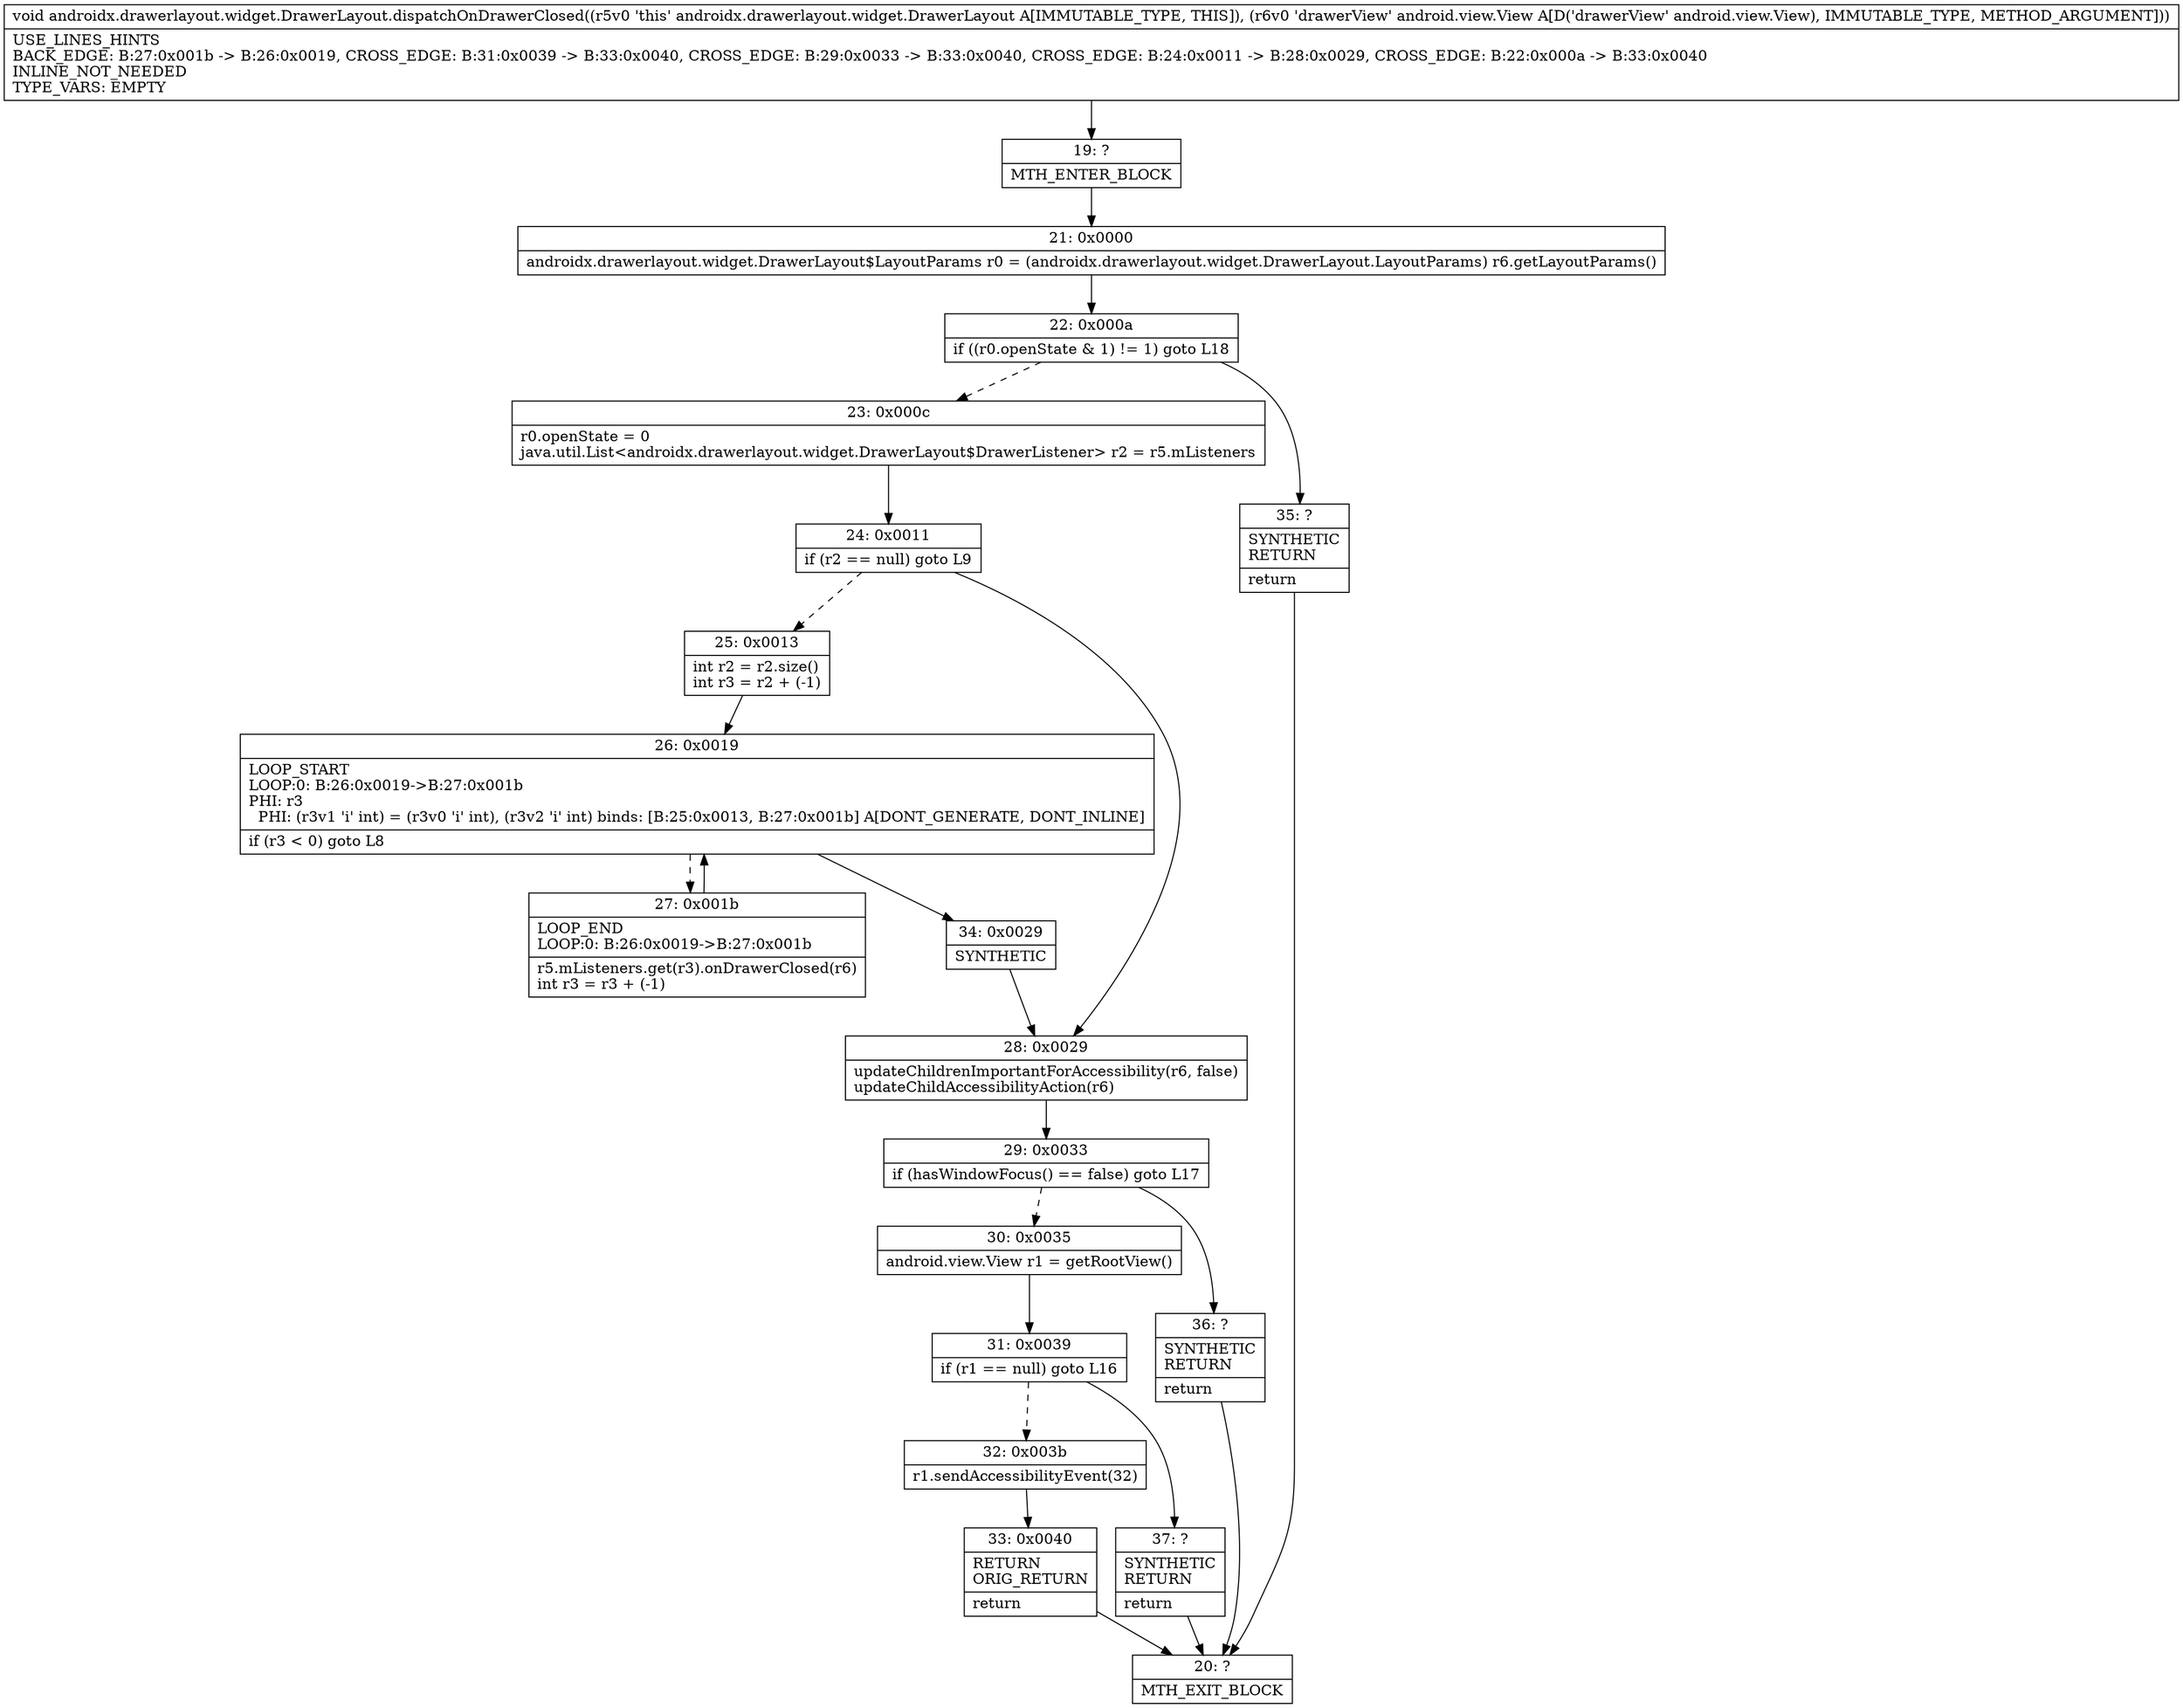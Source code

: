 digraph "CFG forandroidx.drawerlayout.widget.DrawerLayout.dispatchOnDrawerClosed(Landroid\/view\/View;)V" {
Node_19 [shape=record,label="{19\:\ ?|MTH_ENTER_BLOCK\l}"];
Node_21 [shape=record,label="{21\:\ 0x0000|androidx.drawerlayout.widget.DrawerLayout$LayoutParams r0 = (androidx.drawerlayout.widget.DrawerLayout.LayoutParams) r6.getLayoutParams()\l}"];
Node_22 [shape=record,label="{22\:\ 0x000a|if ((r0.openState & 1) != 1) goto L18\l}"];
Node_23 [shape=record,label="{23\:\ 0x000c|r0.openState = 0\ljava.util.List\<androidx.drawerlayout.widget.DrawerLayout$DrawerListener\> r2 = r5.mListeners\l}"];
Node_24 [shape=record,label="{24\:\ 0x0011|if (r2 == null) goto L9\l}"];
Node_25 [shape=record,label="{25\:\ 0x0013|int r2 = r2.size()\lint r3 = r2 + (\-1)\l}"];
Node_26 [shape=record,label="{26\:\ 0x0019|LOOP_START\lLOOP:0: B:26:0x0019\-\>B:27:0x001b\lPHI: r3 \l  PHI: (r3v1 'i' int) = (r3v0 'i' int), (r3v2 'i' int) binds: [B:25:0x0013, B:27:0x001b] A[DONT_GENERATE, DONT_INLINE]\l|if (r3 \< 0) goto L8\l}"];
Node_27 [shape=record,label="{27\:\ 0x001b|LOOP_END\lLOOP:0: B:26:0x0019\-\>B:27:0x001b\l|r5.mListeners.get(r3).onDrawerClosed(r6)\lint r3 = r3 + (\-1)\l}"];
Node_34 [shape=record,label="{34\:\ 0x0029|SYNTHETIC\l}"];
Node_28 [shape=record,label="{28\:\ 0x0029|updateChildrenImportantForAccessibility(r6, false)\lupdateChildAccessibilityAction(r6)\l}"];
Node_29 [shape=record,label="{29\:\ 0x0033|if (hasWindowFocus() == false) goto L17\l}"];
Node_30 [shape=record,label="{30\:\ 0x0035|android.view.View r1 = getRootView()\l}"];
Node_31 [shape=record,label="{31\:\ 0x0039|if (r1 == null) goto L16\l}"];
Node_32 [shape=record,label="{32\:\ 0x003b|r1.sendAccessibilityEvent(32)\l}"];
Node_33 [shape=record,label="{33\:\ 0x0040|RETURN\lORIG_RETURN\l|return\l}"];
Node_20 [shape=record,label="{20\:\ ?|MTH_EXIT_BLOCK\l}"];
Node_37 [shape=record,label="{37\:\ ?|SYNTHETIC\lRETURN\l|return\l}"];
Node_36 [shape=record,label="{36\:\ ?|SYNTHETIC\lRETURN\l|return\l}"];
Node_35 [shape=record,label="{35\:\ ?|SYNTHETIC\lRETURN\l|return\l}"];
MethodNode[shape=record,label="{void androidx.drawerlayout.widget.DrawerLayout.dispatchOnDrawerClosed((r5v0 'this' androidx.drawerlayout.widget.DrawerLayout A[IMMUTABLE_TYPE, THIS]), (r6v0 'drawerView' android.view.View A[D('drawerView' android.view.View), IMMUTABLE_TYPE, METHOD_ARGUMENT]))  | USE_LINES_HINTS\lBACK_EDGE: B:27:0x001b \-\> B:26:0x0019, CROSS_EDGE: B:31:0x0039 \-\> B:33:0x0040, CROSS_EDGE: B:29:0x0033 \-\> B:33:0x0040, CROSS_EDGE: B:24:0x0011 \-\> B:28:0x0029, CROSS_EDGE: B:22:0x000a \-\> B:33:0x0040\lINLINE_NOT_NEEDED\lTYPE_VARS: EMPTY\l}"];
MethodNode -> Node_19;Node_19 -> Node_21;
Node_21 -> Node_22;
Node_22 -> Node_23[style=dashed];
Node_22 -> Node_35;
Node_23 -> Node_24;
Node_24 -> Node_25[style=dashed];
Node_24 -> Node_28;
Node_25 -> Node_26;
Node_26 -> Node_27[style=dashed];
Node_26 -> Node_34;
Node_27 -> Node_26;
Node_34 -> Node_28;
Node_28 -> Node_29;
Node_29 -> Node_30[style=dashed];
Node_29 -> Node_36;
Node_30 -> Node_31;
Node_31 -> Node_32[style=dashed];
Node_31 -> Node_37;
Node_32 -> Node_33;
Node_33 -> Node_20;
Node_37 -> Node_20;
Node_36 -> Node_20;
Node_35 -> Node_20;
}


